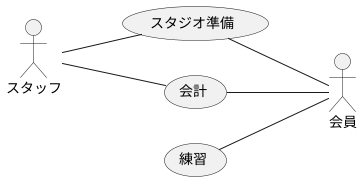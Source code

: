 @startuml BusinessUsecase 

left to right direction

actor スタッフ
actor 会員

スタッフ -- (スタジオ準備)
(スタジオ準備) -- 会員
(練習) -- 会員
(会計) -- 会員
スタッフ -- (会計)

@enduml
